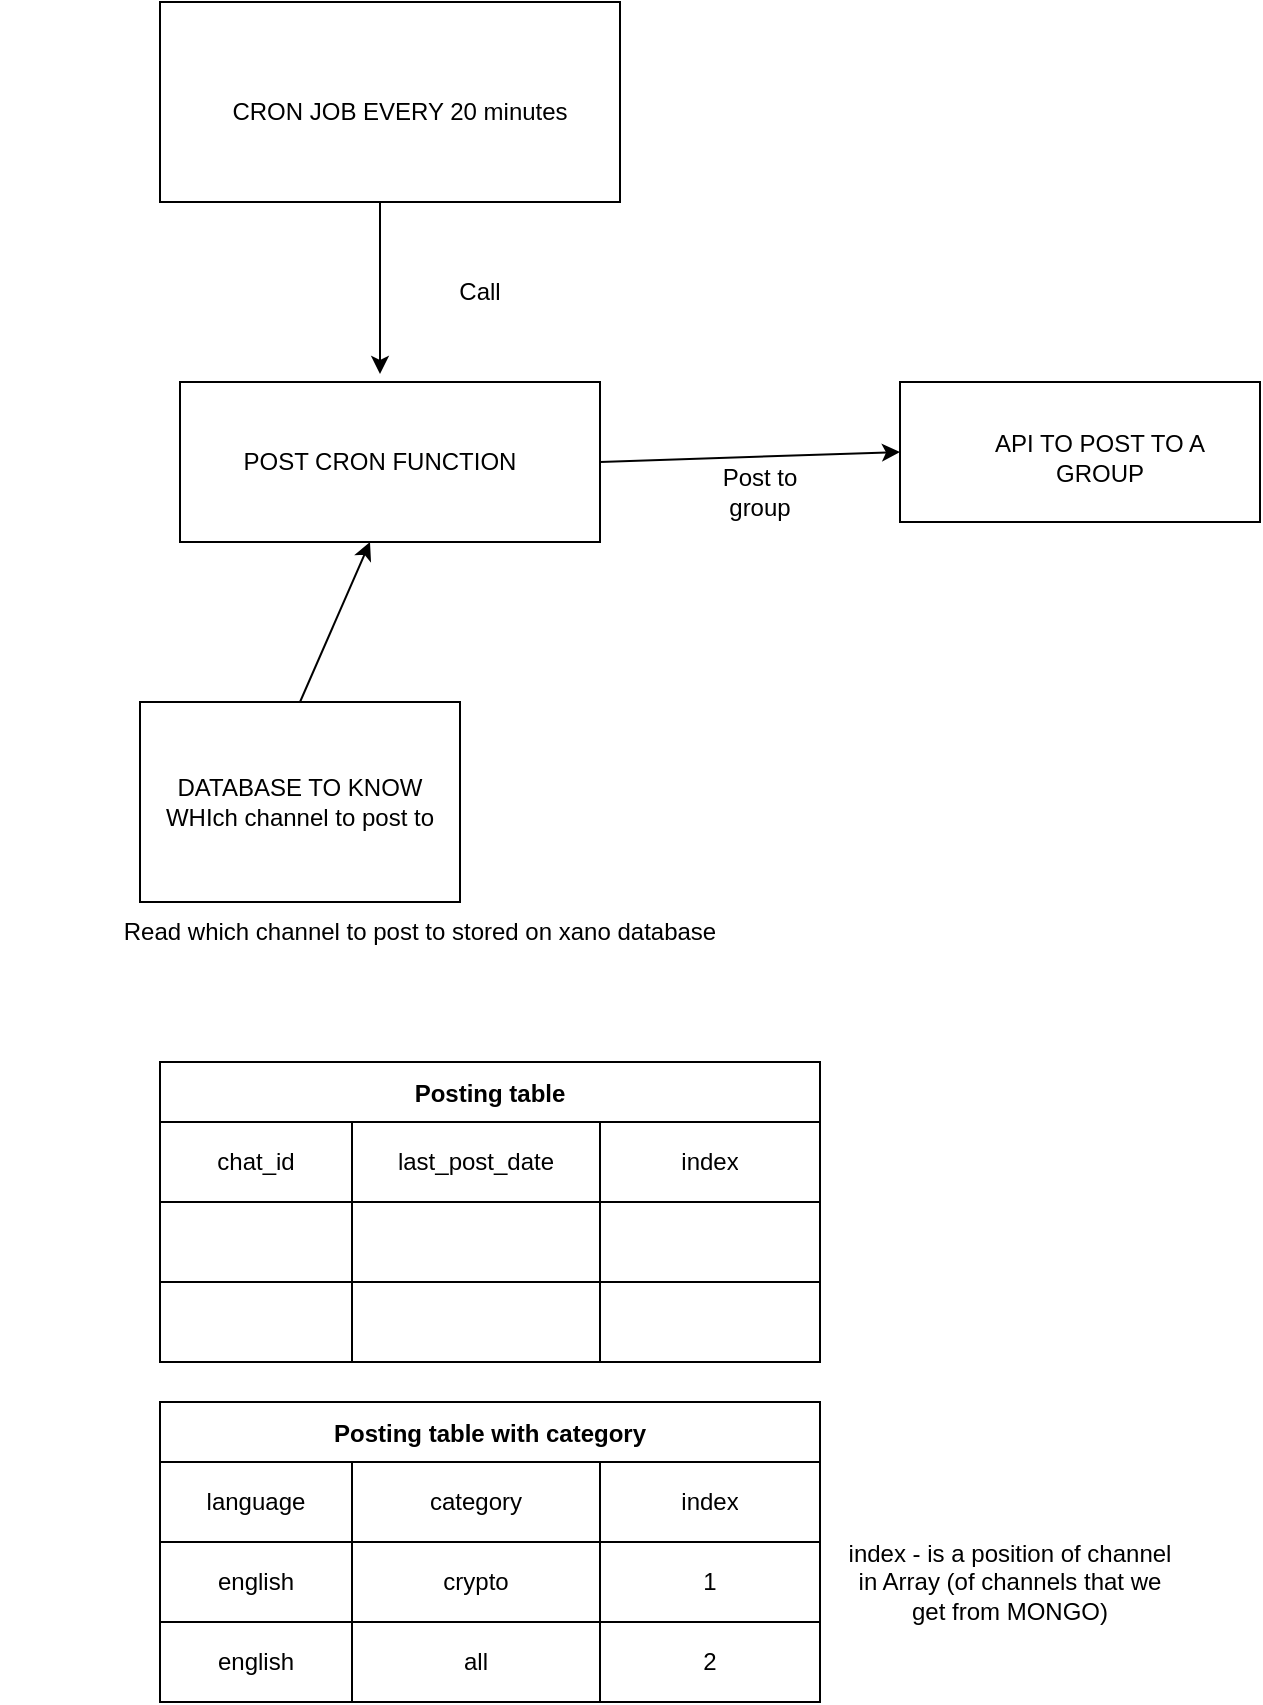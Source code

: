 <mxfile version="20.4.0" type="github">
  <diagram id="Hd6_HOvl1Z_6X6F8vjRE" name="Page-1">
    <mxGraphModel dx="1422" dy="832" grid="1" gridSize="10" guides="1" tooltips="1" connect="1" arrows="1" fold="1" page="1" pageScale="1" pageWidth="850" pageHeight="1100" math="0" shadow="0">
      <root>
        <mxCell id="0" />
        <mxCell id="1" parent="0" />
        <mxCell id="3_pXsogMDmq3JiXas6NS-1" value="" style="rounded=0;whiteSpace=wrap;html=1;" parent="1" vertex="1">
          <mxGeometry x="90" y="100" width="230" height="100" as="geometry" />
        </mxCell>
        <mxCell id="3_pXsogMDmq3JiXas6NS-2" value="" style="rounded=0;whiteSpace=wrap;html=1;" parent="1" vertex="1">
          <mxGeometry x="100" y="290" width="210" height="80" as="geometry" />
        </mxCell>
        <mxCell id="3_pXsogMDmq3JiXas6NS-3" value="" style="rounded=0;whiteSpace=wrap;html=1;" parent="1" vertex="1">
          <mxGeometry x="80" y="450" width="160" height="100" as="geometry" />
        </mxCell>
        <mxCell id="3_pXsogMDmq3JiXas6NS-4" value="" style="rounded=0;whiteSpace=wrap;html=1;" parent="1" vertex="1">
          <mxGeometry x="460" y="290" width="180" height="70" as="geometry" />
        </mxCell>
        <mxCell id="3_pXsogMDmq3JiXas6NS-5" value="CRON JOB EVERY 20 minutes" style="text;html=1;strokeColor=none;fillColor=none;align=center;verticalAlign=middle;whiteSpace=wrap;rounded=0;" parent="1" vertex="1">
          <mxGeometry x="110" y="120" width="200" height="70" as="geometry" />
        </mxCell>
        <mxCell id="3_pXsogMDmq3JiXas6NS-6" value="POST CRON FUNCTION" style="text;html=1;strokeColor=none;fillColor=none;align=center;verticalAlign=middle;whiteSpace=wrap;rounded=0;" parent="1" vertex="1">
          <mxGeometry x="120" y="315" width="160" height="30" as="geometry" />
        </mxCell>
        <mxCell id="3_pXsogMDmq3JiXas6NS-7" value="API TO POST TO A GROUP" style="text;html=1;strokeColor=none;fillColor=none;align=center;verticalAlign=middle;whiteSpace=wrap;rounded=0;" parent="1" vertex="1">
          <mxGeometry x="500" y="310" width="120" height="35" as="geometry" />
        </mxCell>
        <mxCell id="3_pXsogMDmq3JiXas6NS-8" value="DATABASE TO KNOW WHIch channel to post to" style="text;html=1;strokeColor=none;fillColor=none;align=center;verticalAlign=middle;whiteSpace=wrap;rounded=0;" parent="1" vertex="1">
          <mxGeometry x="80" y="450" width="160" height="100" as="geometry" />
        </mxCell>
        <mxCell id="3_pXsogMDmq3JiXas6NS-10" value="" style="endArrow=classic;html=1;rounded=0;exitX=1;exitY=0.5;exitDx=0;exitDy=0;entryX=0;entryY=0.5;entryDx=0;entryDy=0;" parent="1" source="3_pXsogMDmq3JiXas6NS-2" target="3_pXsogMDmq3JiXas6NS-4" edge="1">
          <mxGeometry width="50" height="50" relative="1" as="geometry">
            <mxPoint x="400" y="270" as="sourcePoint" />
            <mxPoint x="450" y="220" as="targetPoint" />
            <Array as="points" />
          </mxGeometry>
        </mxCell>
        <mxCell id="3_pXsogMDmq3JiXas6NS-11" value="" style="endArrow=classic;html=1;rounded=0;" parent="1" edge="1">
          <mxGeometry width="50" height="50" relative="1" as="geometry">
            <mxPoint x="200" y="200" as="sourcePoint" />
            <mxPoint x="200" y="286" as="targetPoint" />
            <Array as="points">
              <mxPoint x="200" y="200" />
            </Array>
          </mxGeometry>
        </mxCell>
        <mxCell id="3_pXsogMDmq3JiXas6NS-12" value="" style="endArrow=classic;html=1;rounded=0;exitX=0.5;exitY=0;exitDx=0;exitDy=0;" parent="1" edge="1" source="3_pXsogMDmq3JiXas6NS-8">
          <mxGeometry width="50" height="50" relative="1" as="geometry">
            <mxPoint x="200" y="420" as="sourcePoint" />
            <mxPoint x="195" y="370" as="targetPoint" />
            <Array as="points" />
          </mxGeometry>
        </mxCell>
        <mxCell id="3_pXsogMDmq3JiXas6NS-13" value="Call" style="text;html=1;strokeColor=none;fillColor=none;align=center;verticalAlign=middle;whiteSpace=wrap;rounded=0;" parent="1" vertex="1">
          <mxGeometry x="220" y="230" width="60" height="30" as="geometry" />
        </mxCell>
        <mxCell id="3_pXsogMDmq3JiXas6NS-14" value="Post to group" style="text;html=1;strokeColor=none;fillColor=none;align=center;verticalAlign=middle;whiteSpace=wrap;rounded=0;" parent="1" vertex="1">
          <mxGeometry x="360" y="330" width="60" height="30" as="geometry" />
        </mxCell>
        <mxCell id="3_pXsogMDmq3JiXas6NS-16" value="Read which channel to post to stored on xano database" style="text;html=1;strokeColor=none;fillColor=none;align=center;verticalAlign=middle;whiteSpace=wrap;rounded=0;" parent="1" vertex="1">
          <mxGeometry x="10" y="550" width="420" height="30" as="geometry" />
        </mxCell>
        <mxCell id="KsL_yaV4-ewFxAvFqIdn-2" value="Posting table" style="shape=table;startSize=30;container=1;collapsible=0;childLayout=tableLayout;fontStyle=1;align=center;" vertex="1" parent="1">
          <mxGeometry x="90" y="630" width="330" height="150" as="geometry" />
        </mxCell>
        <mxCell id="KsL_yaV4-ewFxAvFqIdn-3" value="" style="shape=tableRow;horizontal=0;startSize=0;swimlaneHead=0;swimlaneBody=0;top=0;left=0;bottom=0;right=0;collapsible=0;dropTarget=0;fillColor=none;points=[[0,0.5],[1,0.5]];portConstraint=eastwest;" vertex="1" parent="KsL_yaV4-ewFxAvFqIdn-2">
          <mxGeometry y="30" width="330" height="40" as="geometry" />
        </mxCell>
        <mxCell id="KsL_yaV4-ewFxAvFqIdn-4" value="chat_id" style="shape=partialRectangle;html=1;whiteSpace=wrap;connectable=0;fillColor=none;top=0;left=0;bottom=0;right=0;overflow=hidden;" vertex="1" parent="KsL_yaV4-ewFxAvFqIdn-3">
          <mxGeometry width="96" height="40" as="geometry">
            <mxRectangle width="96" height="40" as="alternateBounds" />
          </mxGeometry>
        </mxCell>
        <mxCell id="KsL_yaV4-ewFxAvFqIdn-5" value="last_post_date" style="shape=partialRectangle;html=1;whiteSpace=wrap;connectable=0;fillColor=none;top=0;left=0;bottom=0;right=0;overflow=hidden;" vertex="1" parent="KsL_yaV4-ewFxAvFqIdn-3">
          <mxGeometry x="96" width="124" height="40" as="geometry">
            <mxRectangle width="124" height="40" as="alternateBounds" />
          </mxGeometry>
        </mxCell>
        <mxCell id="KsL_yaV4-ewFxAvFqIdn-6" value="index" style="shape=partialRectangle;html=1;whiteSpace=wrap;connectable=0;fillColor=none;top=0;left=0;bottom=0;right=0;overflow=hidden;" vertex="1" parent="KsL_yaV4-ewFxAvFqIdn-3">
          <mxGeometry x="220" width="110" height="40" as="geometry">
            <mxRectangle width="110" height="40" as="alternateBounds" />
          </mxGeometry>
        </mxCell>
        <mxCell id="KsL_yaV4-ewFxAvFqIdn-7" value="" style="shape=tableRow;horizontal=0;startSize=0;swimlaneHead=0;swimlaneBody=0;top=0;left=0;bottom=0;right=0;collapsible=0;dropTarget=0;fillColor=none;points=[[0,0.5],[1,0.5]];portConstraint=eastwest;" vertex="1" parent="KsL_yaV4-ewFxAvFqIdn-2">
          <mxGeometry y="70" width="330" height="40" as="geometry" />
        </mxCell>
        <mxCell id="KsL_yaV4-ewFxAvFqIdn-8" value="" style="shape=partialRectangle;html=1;whiteSpace=wrap;connectable=0;fillColor=none;top=0;left=0;bottom=0;right=0;overflow=hidden;" vertex="1" parent="KsL_yaV4-ewFxAvFqIdn-7">
          <mxGeometry width="96" height="40" as="geometry">
            <mxRectangle width="96" height="40" as="alternateBounds" />
          </mxGeometry>
        </mxCell>
        <mxCell id="KsL_yaV4-ewFxAvFqIdn-9" value="" style="shape=partialRectangle;html=1;whiteSpace=wrap;connectable=0;fillColor=none;top=0;left=0;bottom=0;right=0;overflow=hidden;" vertex="1" parent="KsL_yaV4-ewFxAvFqIdn-7">
          <mxGeometry x="96" width="124" height="40" as="geometry">
            <mxRectangle width="124" height="40" as="alternateBounds" />
          </mxGeometry>
        </mxCell>
        <mxCell id="KsL_yaV4-ewFxAvFqIdn-10" value="" style="shape=partialRectangle;html=1;whiteSpace=wrap;connectable=0;fillColor=none;top=0;left=0;bottom=0;right=0;overflow=hidden;" vertex="1" parent="KsL_yaV4-ewFxAvFqIdn-7">
          <mxGeometry x="220" width="110" height="40" as="geometry">
            <mxRectangle width="110" height="40" as="alternateBounds" />
          </mxGeometry>
        </mxCell>
        <mxCell id="KsL_yaV4-ewFxAvFqIdn-11" value="" style="shape=tableRow;horizontal=0;startSize=0;swimlaneHead=0;swimlaneBody=0;top=0;left=0;bottom=0;right=0;collapsible=0;dropTarget=0;fillColor=none;points=[[0,0.5],[1,0.5]];portConstraint=eastwest;" vertex="1" parent="KsL_yaV4-ewFxAvFqIdn-2">
          <mxGeometry y="110" width="330" height="40" as="geometry" />
        </mxCell>
        <mxCell id="KsL_yaV4-ewFxAvFqIdn-12" value="" style="shape=partialRectangle;html=1;whiteSpace=wrap;connectable=0;fillColor=none;top=0;left=0;bottom=0;right=0;overflow=hidden;" vertex="1" parent="KsL_yaV4-ewFxAvFqIdn-11">
          <mxGeometry width="96" height="40" as="geometry">
            <mxRectangle width="96" height="40" as="alternateBounds" />
          </mxGeometry>
        </mxCell>
        <mxCell id="KsL_yaV4-ewFxAvFqIdn-13" value="" style="shape=partialRectangle;html=1;whiteSpace=wrap;connectable=0;fillColor=none;top=0;left=0;bottom=0;right=0;overflow=hidden;" vertex="1" parent="KsL_yaV4-ewFxAvFqIdn-11">
          <mxGeometry x="96" width="124" height="40" as="geometry">
            <mxRectangle width="124" height="40" as="alternateBounds" />
          </mxGeometry>
        </mxCell>
        <mxCell id="KsL_yaV4-ewFxAvFqIdn-14" value="" style="shape=partialRectangle;html=1;whiteSpace=wrap;connectable=0;fillColor=none;top=0;left=0;bottom=0;right=0;overflow=hidden;" vertex="1" parent="KsL_yaV4-ewFxAvFqIdn-11">
          <mxGeometry x="220" width="110" height="40" as="geometry">
            <mxRectangle width="110" height="40" as="alternateBounds" />
          </mxGeometry>
        </mxCell>
        <mxCell id="KsL_yaV4-ewFxAvFqIdn-15" value="Posting table with category" style="shape=table;startSize=30;container=1;collapsible=0;childLayout=tableLayout;fontStyle=1;align=center;" vertex="1" parent="1">
          <mxGeometry x="90" y="800" width="330" height="150" as="geometry" />
        </mxCell>
        <mxCell id="KsL_yaV4-ewFxAvFqIdn-16" value="" style="shape=tableRow;horizontal=0;startSize=0;swimlaneHead=0;swimlaneBody=0;top=0;left=0;bottom=0;right=0;collapsible=0;dropTarget=0;fillColor=none;points=[[0,0.5],[1,0.5]];portConstraint=eastwest;" vertex="1" parent="KsL_yaV4-ewFxAvFqIdn-15">
          <mxGeometry y="30" width="330" height="40" as="geometry" />
        </mxCell>
        <mxCell id="KsL_yaV4-ewFxAvFqIdn-17" value="language" style="shape=partialRectangle;html=1;whiteSpace=wrap;connectable=0;fillColor=none;top=0;left=0;bottom=0;right=0;overflow=hidden;" vertex="1" parent="KsL_yaV4-ewFxAvFqIdn-16">
          <mxGeometry width="96" height="40" as="geometry">
            <mxRectangle width="96" height="40" as="alternateBounds" />
          </mxGeometry>
        </mxCell>
        <mxCell id="KsL_yaV4-ewFxAvFqIdn-18" value="category" style="shape=partialRectangle;html=1;whiteSpace=wrap;connectable=0;fillColor=none;top=0;left=0;bottom=0;right=0;overflow=hidden;" vertex="1" parent="KsL_yaV4-ewFxAvFqIdn-16">
          <mxGeometry x="96" width="124" height="40" as="geometry">
            <mxRectangle width="124" height="40" as="alternateBounds" />
          </mxGeometry>
        </mxCell>
        <mxCell id="KsL_yaV4-ewFxAvFqIdn-19" value="index" style="shape=partialRectangle;html=1;whiteSpace=wrap;connectable=0;fillColor=none;top=0;left=0;bottom=0;right=0;overflow=hidden;" vertex="1" parent="KsL_yaV4-ewFxAvFqIdn-16">
          <mxGeometry x="220" width="110" height="40" as="geometry">
            <mxRectangle width="110" height="40" as="alternateBounds" />
          </mxGeometry>
        </mxCell>
        <mxCell id="KsL_yaV4-ewFxAvFqIdn-20" value="" style="shape=tableRow;horizontal=0;startSize=0;swimlaneHead=0;swimlaneBody=0;top=0;left=0;bottom=0;right=0;collapsible=0;dropTarget=0;fillColor=none;points=[[0,0.5],[1,0.5]];portConstraint=eastwest;" vertex="1" parent="KsL_yaV4-ewFxAvFqIdn-15">
          <mxGeometry y="70" width="330" height="40" as="geometry" />
        </mxCell>
        <mxCell id="KsL_yaV4-ewFxAvFqIdn-21" value="english" style="shape=partialRectangle;html=1;whiteSpace=wrap;connectable=0;fillColor=none;top=0;left=0;bottom=0;right=0;overflow=hidden;" vertex="1" parent="KsL_yaV4-ewFxAvFqIdn-20">
          <mxGeometry width="96" height="40" as="geometry">
            <mxRectangle width="96" height="40" as="alternateBounds" />
          </mxGeometry>
        </mxCell>
        <mxCell id="KsL_yaV4-ewFxAvFqIdn-22" value="crypto" style="shape=partialRectangle;html=1;whiteSpace=wrap;connectable=0;fillColor=none;top=0;left=0;bottom=0;right=0;overflow=hidden;" vertex="1" parent="KsL_yaV4-ewFxAvFqIdn-20">
          <mxGeometry x="96" width="124" height="40" as="geometry">
            <mxRectangle width="124" height="40" as="alternateBounds" />
          </mxGeometry>
        </mxCell>
        <mxCell id="KsL_yaV4-ewFxAvFqIdn-23" value="1" style="shape=partialRectangle;html=1;whiteSpace=wrap;connectable=0;fillColor=none;top=0;left=0;bottom=0;right=0;overflow=hidden;" vertex="1" parent="KsL_yaV4-ewFxAvFqIdn-20">
          <mxGeometry x="220" width="110" height="40" as="geometry">
            <mxRectangle width="110" height="40" as="alternateBounds" />
          </mxGeometry>
        </mxCell>
        <mxCell id="KsL_yaV4-ewFxAvFqIdn-24" value="" style="shape=tableRow;horizontal=0;startSize=0;swimlaneHead=0;swimlaneBody=0;top=0;left=0;bottom=0;right=0;collapsible=0;dropTarget=0;fillColor=none;points=[[0,0.5],[1,0.5]];portConstraint=eastwest;" vertex="1" parent="KsL_yaV4-ewFxAvFqIdn-15">
          <mxGeometry y="110" width="330" height="40" as="geometry" />
        </mxCell>
        <mxCell id="KsL_yaV4-ewFxAvFqIdn-25" value="english" style="shape=partialRectangle;html=1;whiteSpace=wrap;connectable=0;fillColor=none;top=0;left=0;bottom=0;right=0;overflow=hidden;" vertex="1" parent="KsL_yaV4-ewFxAvFqIdn-24">
          <mxGeometry width="96" height="40" as="geometry">
            <mxRectangle width="96" height="40" as="alternateBounds" />
          </mxGeometry>
        </mxCell>
        <mxCell id="KsL_yaV4-ewFxAvFqIdn-26" value="all" style="shape=partialRectangle;html=1;whiteSpace=wrap;connectable=0;fillColor=none;top=0;left=0;bottom=0;right=0;overflow=hidden;" vertex="1" parent="KsL_yaV4-ewFxAvFqIdn-24">
          <mxGeometry x="96" width="124" height="40" as="geometry">
            <mxRectangle width="124" height="40" as="alternateBounds" />
          </mxGeometry>
        </mxCell>
        <mxCell id="KsL_yaV4-ewFxAvFqIdn-27" value="2" style="shape=partialRectangle;html=1;whiteSpace=wrap;connectable=0;fillColor=none;top=0;left=0;bottom=0;right=0;overflow=hidden;" vertex="1" parent="KsL_yaV4-ewFxAvFqIdn-24">
          <mxGeometry x="220" width="110" height="40" as="geometry">
            <mxRectangle width="110" height="40" as="alternateBounds" />
          </mxGeometry>
        </mxCell>
        <mxCell id="KsL_yaV4-ewFxAvFqIdn-28" value="index - is a position of channel in Array (of channels that we get from MONGO)" style="text;html=1;strokeColor=none;fillColor=none;align=center;verticalAlign=middle;whiteSpace=wrap;rounded=0;" vertex="1" parent="1">
          <mxGeometry x="430" y="840" width="170" height="100" as="geometry" />
        </mxCell>
      </root>
    </mxGraphModel>
  </diagram>
</mxfile>
